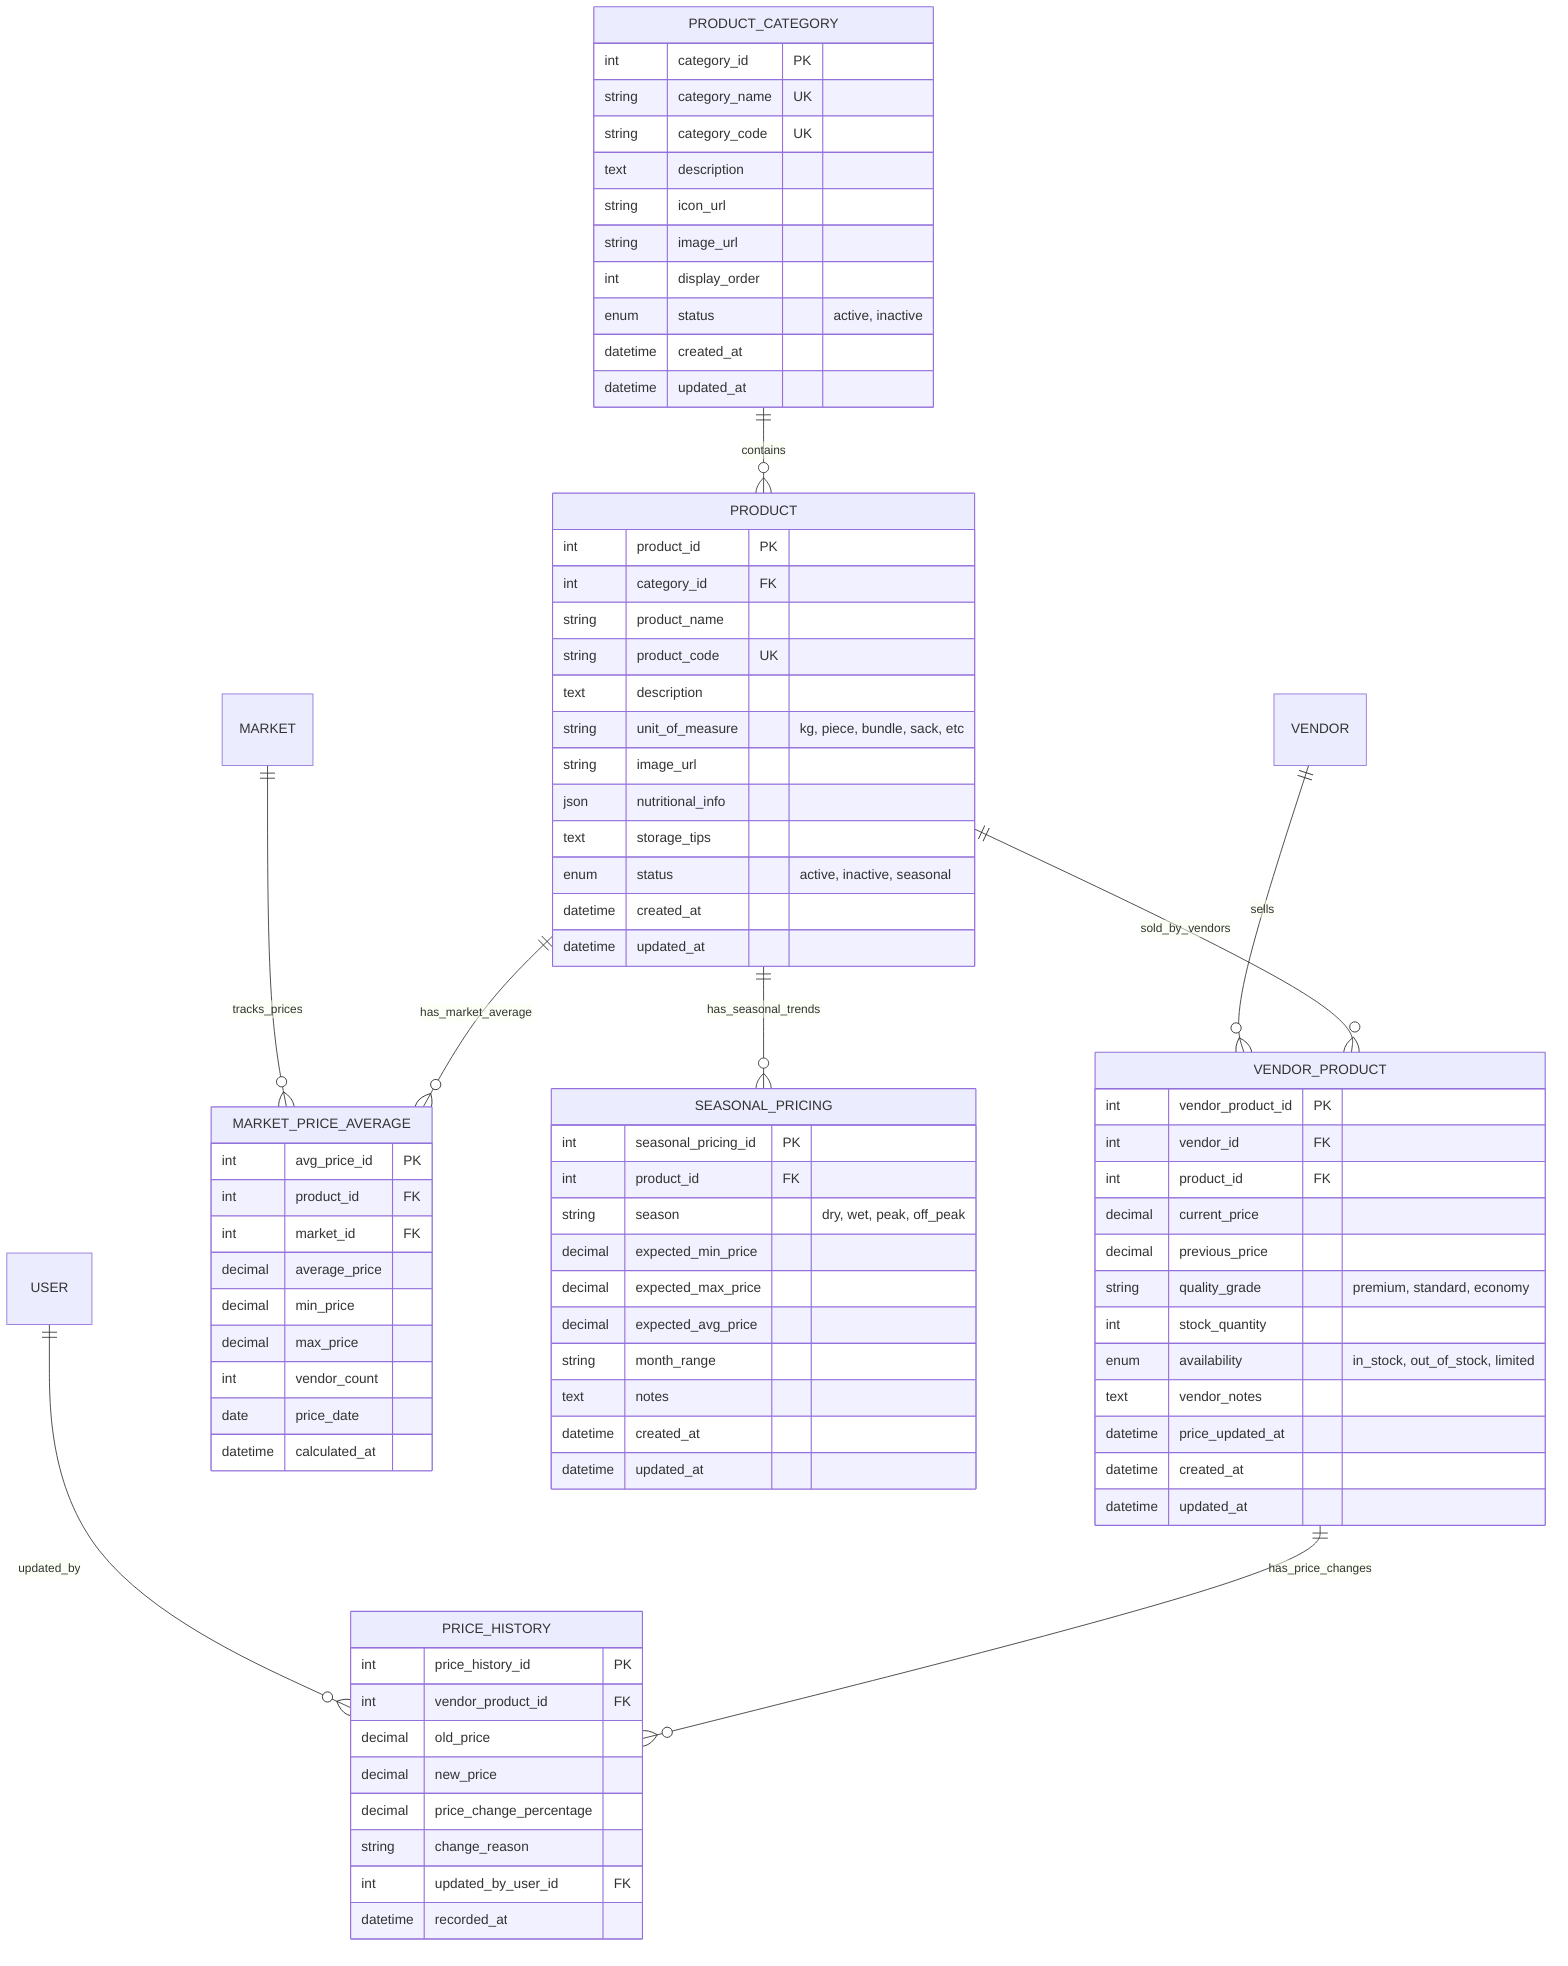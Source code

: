 erDiagram
    PRODUCT_CATEGORY {
        int category_id PK
        string category_name UK
        string category_code UK
        text description
        string icon_url
        string image_url
        int display_order
        enum status "active, inactive"
        datetime created_at
        datetime updated_at
    }

    PRODUCT {
        int product_id PK
        int category_id FK
        string product_name
        string product_code UK
        text description
        string unit_of_measure "kg, piece, bundle, sack, etc"
        string image_url
        json nutritional_info
        text storage_tips
        enum status "active, inactive, seasonal"
        datetime created_at
        datetime updated_at
    }

    VENDOR_PRODUCT {
        int vendor_product_id PK
        int vendor_id FK
        int product_id FK
        decimal current_price
        decimal previous_price
        string quality_grade "premium, standard, economy"
        int stock_quantity
        enum availability "in_stock, out_of_stock, limited"
        text vendor_notes
        datetime price_updated_at
        datetime created_at
        datetime updated_at
    }

    PRICE_HISTORY {
        int price_history_id PK
        int vendor_product_id FK
        decimal old_price
        decimal new_price
        decimal price_change_percentage
        string change_reason
        int updated_by_user_id FK
        datetime recorded_at
    }

    MARKET_PRICE_AVERAGE {
        int avg_price_id PK
        int product_id FK
        int market_id FK
        decimal average_price
        decimal min_price
        decimal max_price
        int vendor_count
        date price_date
        datetime calculated_at
    }

    SEASONAL_PRICING {
        int seasonal_pricing_id PK
        int product_id FK
        string season "dry, wet, peak, off_peak"
        decimal expected_min_price
        decimal expected_max_price
        decimal expected_avg_price
        string month_range
        text notes
        datetime created_at
        datetime updated_at
    }

    PRODUCT_CATEGORY ||--o{ PRODUCT : "contains"
    PRODUCT ||--o{ VENDOR_PRODUCT : "sold_by_vendors"
    VENDOR ||--o{ VENDOR_PRODUCT : "sells"
    VENDOR_PRODUCT ||--o{ PRICE_HISTORY : "has_price_changes"
    PRODUCT ||--o{ MARKET_PRICE_AVERAGE : "has_market_average"
    MARKET ||--o{ MARKET_PRICE_AVERAGE : "tracks_prices"
    PRODUCT ||--o{ SEASONAL_PRICING : "has_seasonal_trends"
    USER ||--o{ PRICE_HISTORY : "updated_by"